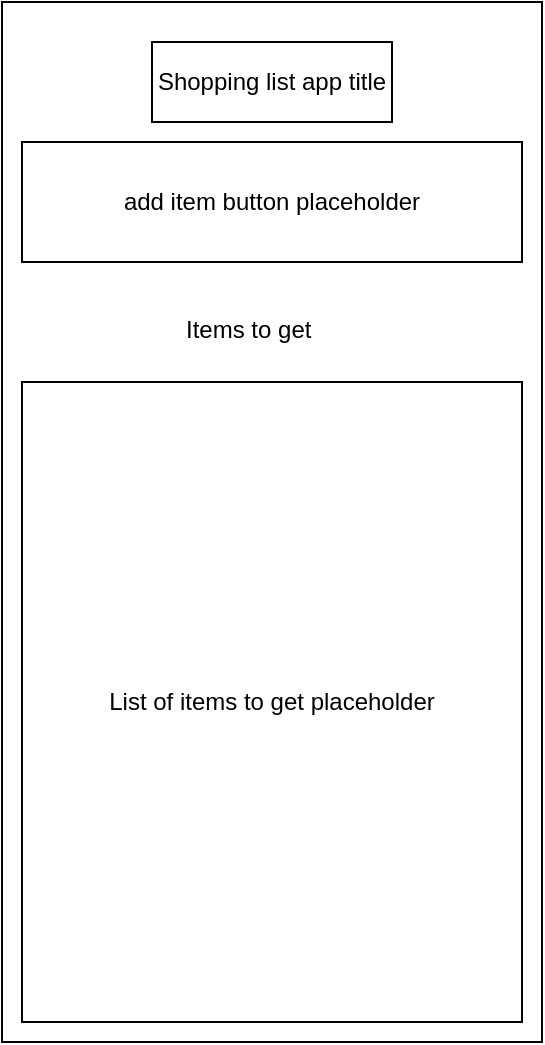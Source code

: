 <mxfile version="24.7.8">
  <diagram name="Page-1" id="sANlbZRRVLvKSVS3jUkL">
    <mxGraphModel dx="1434" dy="836" grid="1" gridSize="10" guides="1" tooltips="1" connect="1" arrows="1" fold="1" page="1" pageScale="1" pageWidth="850" pageHeight="1100" math="0" shadow="0">
      <root>
        <mxCell id="0" />
        <mxCell id="1" parent="0" />
        <mxCell id="DGVilzmJCnP7B7owzYVn-1" value="" style="rounded=0;whiteSpace=wrap;html=1;" parent="1" vertex="1">
          <mxGeometry x="220" y="60" width="270" height="520" as="geometry" />
        </mxCell>
        <mxCell id="DGVilzmJCnP7B7owzYVn-2" value="&lt;div&gt;add item button placeholder&lt;/div&gt;" style="rounded=0;whiteSpace=wrap;html=1;" parent="1" vertex="1">
          <mxGeometry x="230" y="130" width="250" height="60" as="geometry" />
        </mxCell>
        <mxCell id="DGVilzmJCnP7B7owzYVn-3" value="&lt;div&gt;Shopping list app title&lt;/div&gt;" style="rounded=0;whiteSpace=wrap;html=1;" parent="1" vertex="1">
          <mxGeometry x="295" y="80" width="120" height="40" as="geometry" />
        </mxCell>
        <mxCell id="DGVilzmJCnP7B7owzYVn-4" value="Items to get" style="text;html=1;whiteSpace=wrap;overflow=hidden;rounded=0;" parent="1" vertex="1">
          <mxGeometry x="310" y="210" width="130" height="30" as="geometry" />
        </mxCell>
        <mxCell id="DGVilzmJCnP7B7owzYVn-5" value="List of items to get placeholder" style="rounded=0;whiteSpace=wrap;html=1;" parent="1" vertex="1">
          <mxGeometry x="230" y="250" width="250" height="320" as="geometry" />
        </mxCell>
      </root>
    </mxGraphModel>
  </diagram>
</mxfile>
